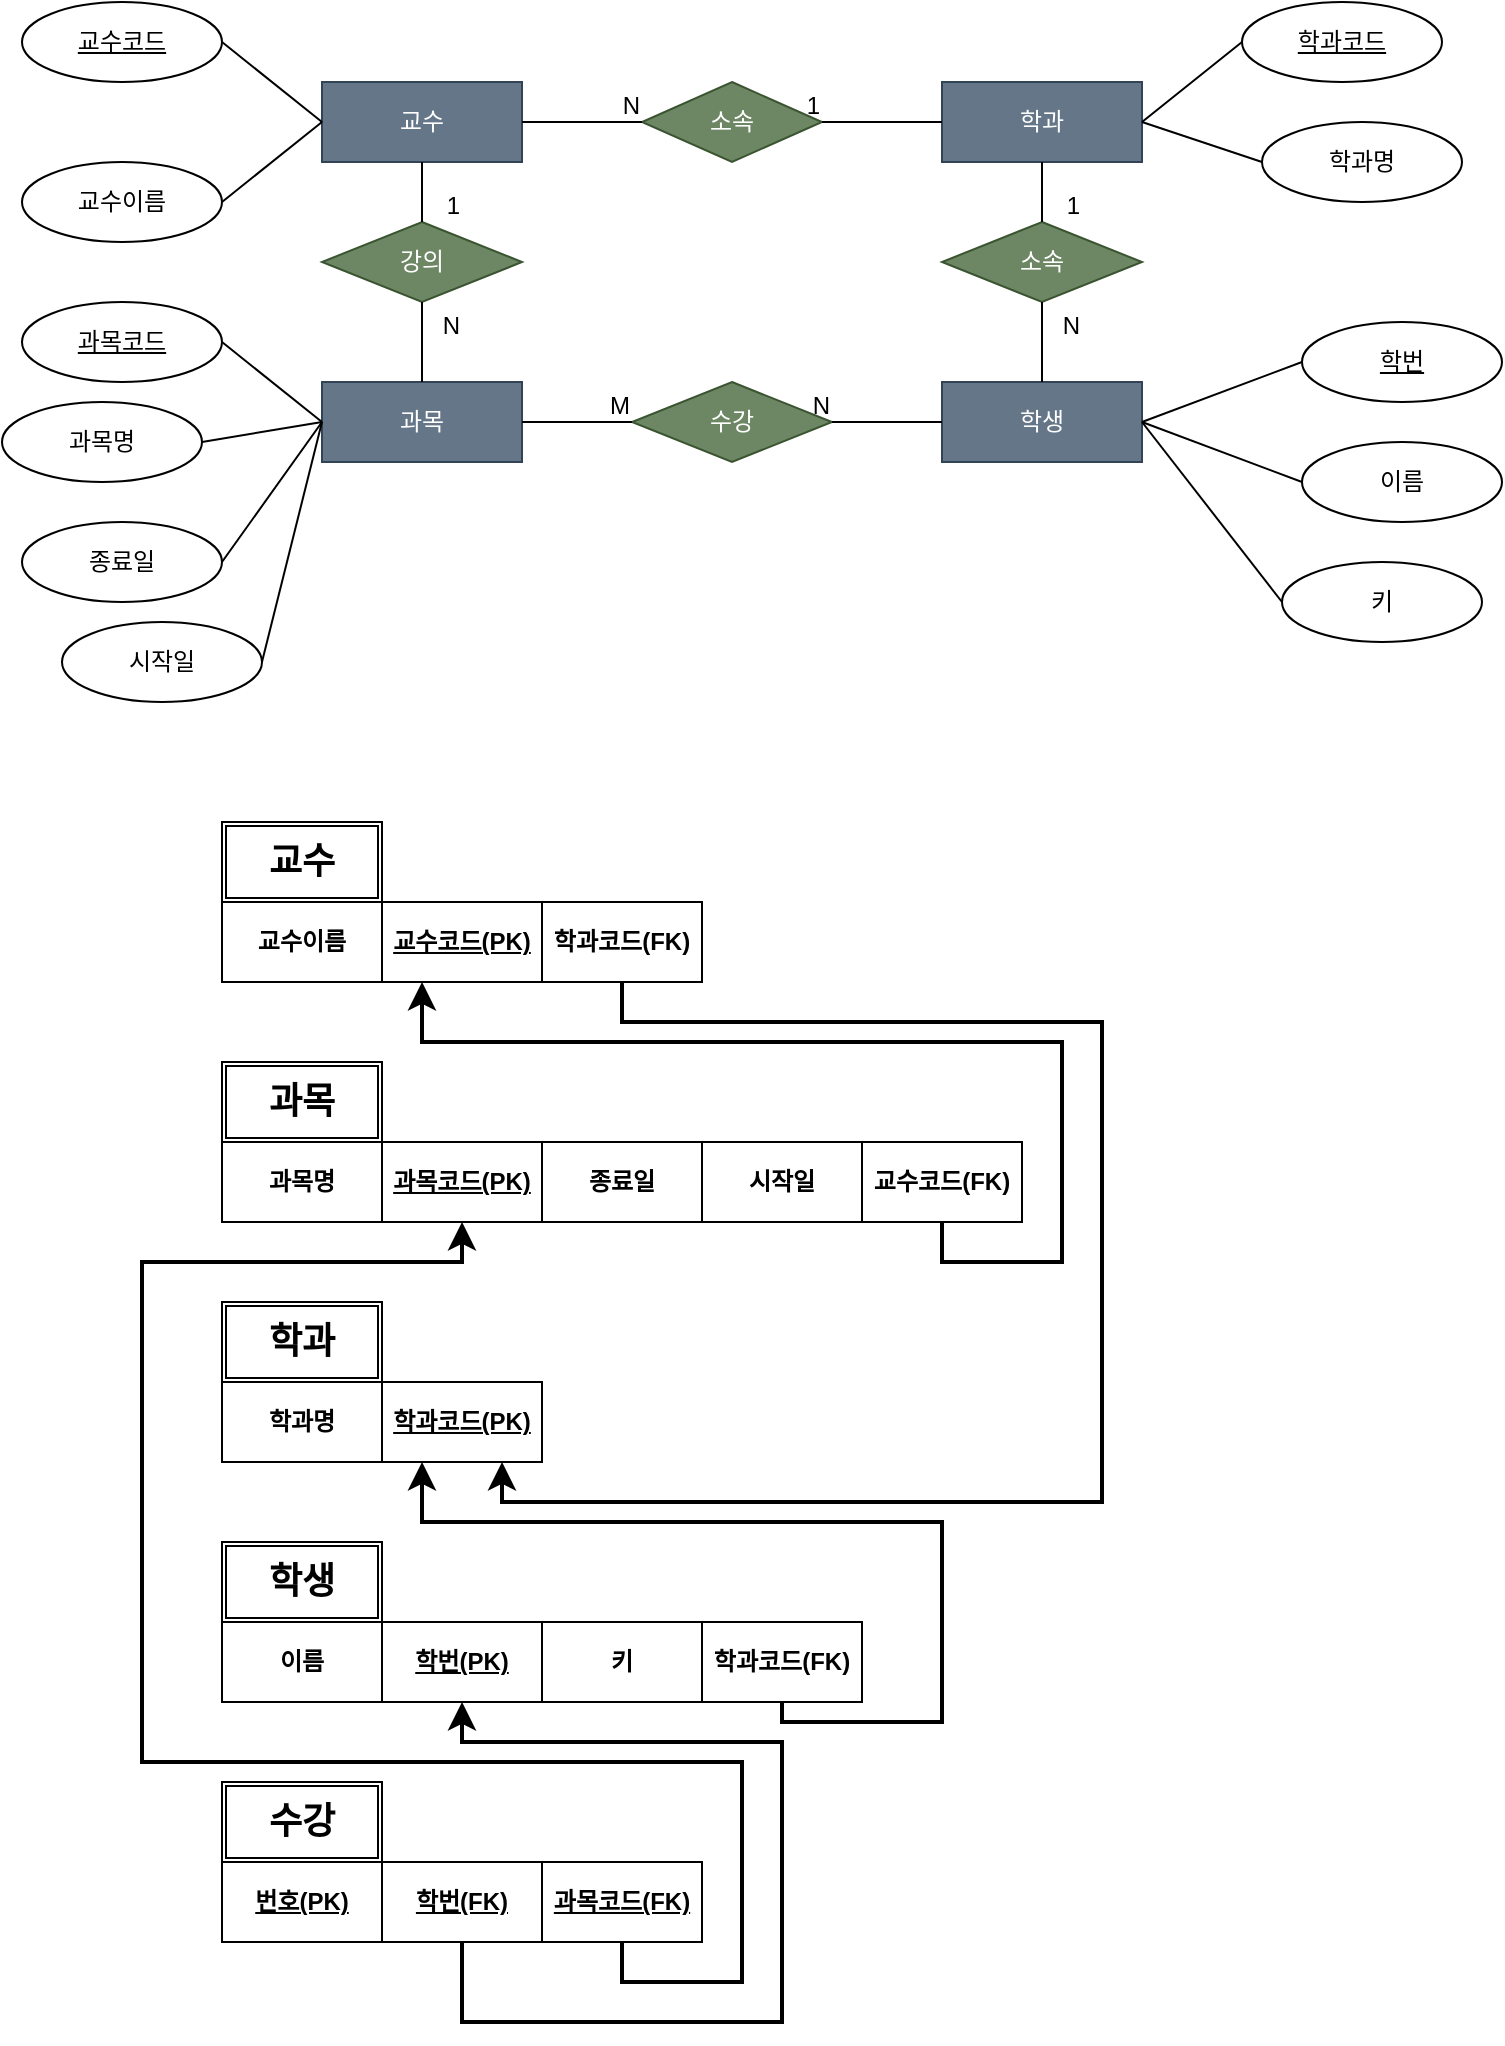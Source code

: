 <mxfile version="21.6.1" type="github">
  <diagram name="페이지-1" id="hMV_P6OA_SvpEyUkXTPh">
    <mxGraphModel dx="1050" dy="541" grid="1" gridSize="10" guides="1" tooltips="1" connect="1" arrows="1" fold="1" page="1" pageScale="1" pageWidth="827" pageHeight="1169" math="0" shadow="0">
      <root>
        <mxCell id="0" />
        <mxCell id="1" parent="0" />
        <mxCell id="XmVioUR_4xuLBQvQsVxn-1" value="교수" style="whiteSpace=wrap;html=1;align=center;fillColor=#647687;fontColor=#ffffff;strokeColor=#314354;" vertex="1" parent="1">
          <mxGeometry x="170" y="110" width="100" height="40" as="geometry" />
        </mxCell>
        <mxCell id="XmVioUR_4xuLBQvQsVxn-2" value="학과" style="whiteSpace=wrap;html=1;align=center;fillColor=#647687;fontColor=#ffffff;strokeColor=#314354;" vertex="1" parent="1">
          <mxGeometry x="480" y="110" width="100" height="40" as="geometry" />
        </mxCell>
        <mxCell id="XmVioUR_4xuLBQvQsVxn-4" value="학생" style="whiteSpace=wrap;html=1;align=center;fillColor=#647687;fontColor=#ffffff;strokeColor=#314354;" vertex="1" parent="1">
          <mxGeometry x="480" y="260" width="100" height="40" as="geometry" />
        </mxCell>
        <mxCell id="XmVioUR_4xuLBQvQsVxn-5" value="과목" style="whiteSpace=wrap;html=1;align=center;fillColor=#647687;fontColor=#ffffff;strokeColor=#314354;" vertex="1" parent="1">
          <mxGeometry x="170" y="260" width="100" height="40" as="geometry" />
        </mxCell>
        <mxCell id="XmVioUR_4xuLBQvQsVxn-6" value="소속" style="shape=rhombus;perimeter=rhombusPerimeter;whiteSpace=wrap;html=1;align=center;fillColor=#6d8764;fontColor=#ffffff;strokeColor=#3A5431;" vertex="1" parent="1">
          <mxGeometry x="480" y="180" width="100" height="40" as="geometry" />
        </mxCell>
        <mxCell id="XmVioUR_4xuLBQvQsVxn-7" value="강의" style="shape=rhombus;perimeter=rhombusPerimeter;whiteSpace=wrap;html=1;align=center;fillColor=#6d8764;fontColor=#ffffff;strokeColor=#3A5431;" vertex="1" parent="1">
          <mxGeometry x="170" y="180" width="100" height="40" as="geometry" />
        </mxCell>
        <mxCell id="XmVioUR_4xuLBQvQsVxn-8" value="소속" style="shape=rhombus;perimeter=rhombusPerimeter;whiteSpace=wrap;html=1;align=center;fillColor=#6d8764;fontColor=#ffffff;strokeColor=#3A5431;" vertex="1" parent="1">
          <mxGeometry x="330" y="110" width="90" height="40" as="geometry" />
        </mxCell>
        <mxCell id="XmVioUR_4xuLBQvQsVxn-10" value="수강" style="shape=rhombus;perimeter=rhombusPerimeter;whiteSpace=wrap;html=1;align=center;fillColor=#6d8764;fontColor=#ffffff;strokeColor=#3A5431;" vertex="1" parent="1">
          <mxGeometry x="325" y="260" width="100" height="40" as="geometry" />
        </mxCell>
        <mxCell id="XmVioUR_4xuLBQvQsVxn-11" value="과목명" style="ellipse;whiteSpace=wrap;html=1;align=center;" vertex="1" parent="1">
          <mxGeometry x="10" y="270" width="100" height="40" as="geometry" />
        </mxCell>
        <mxCell id="XmVioUR_4xuLBQvQsVxn-12" value="교수이름" style="ellipse;whiteSpace=wrap;html=1;align=center;" vertex="1" parent="1">
          <mxGeometry x="20" y="150" width="100" height="40" as="geometry" />
        </mxCell>
        <mxCell id="XmVioUR_4xuLBQvQsVxn-13" value="학과코드" style="ellipse;whiteSpace=wrap;html=1;align=center;fontStyle=4;" vertex="1" parent="1">
          <mxGeometry x="630" y="70" width="100" height="40" as="geometry" />
        </mxCell>
        <mxCell id="XmVioUR_4xuLBQvQsVxn-14" value="교수코드" style="ellipse;whiteSpace=wrap;html=1;align=center;fontStyle=4;" vertex="1" parent="1">
          <mxGeometry x="20" y="70" width="100" height="40" as="geometry" />
        </mxCell>
        <mxCell id="XmVioUR_4xuLBQvQsVxn-15" value="과목코드" style="ellipse;whiteSpace=wrap;html=1;align=center;fontStyle=4;" vertex="1" parent="1">
          <mxGeometry x="20" y="220" width="100" height="40" as="geometry" />
        </mxCell>
        <mxCell id="XmVioUR_4xuLBQvQsVxn-16" value="시작일" style="ellipse;whiteSpace=wrap;html=1;align=center;" vertex="1" parent="1">
          <mxGeometry x="40" y="380" width="100" height="40" as="geometry" />
        </mxCell>
        <mxCell id="XmVioUR_4xuLBQvQsVxn-17" value="종료일" style="ellipse;whiteSpace=wrap;html=1;align=center;" vertex="1" parent="1">
          <mxGeometry x="20" y="330" width="100" height="40" as="geometry" />
        </mxCell>
        <mxCell id="XmVioUR_4xuLBQvQsVxn-18" value="학번" style="ellipse;whiteSpace=wrap;html=1;align=center;fontStyle=4;" vertex="1" parent="1">
          <mxGeometry x="660" y="230" width="100" height="40" as="geometry" />
        </mxCell>
        <mxCell id="XmVioUR_4xuLBQvQsVxn-19" value="키" style="ellipse;whiteSpace=wrap;html=1;align=center;" vertex="1" parent="1">
          <mxGeometry x="650" y="350" width="100" height="40" as="geometry" />
        </mxCell>
        <mxCell id="XmVioUR_4xuLBQvQsVxn-20" value="이름" style="ellipse;whiteSpace=wrap;html=1;align=center;" vertex="1" parent="1">
          <mxGeometry x="660" y="290" width="100" height="40" as="geometry" />
        </mxCell>
        <mxCell id="XmVioUR_4xuLBQvQsVxn-21" value="학과명" style="ellipse;whiteSpace=wrap;html=1;align=center;" vertex="1" parent="1">
          <mxGeometry x="640" y="130" width="100" height="40" as="geometry" />
        </mxCell>
        <mxCell id="XmVioUR_4xuLBQvQsVxn-22" value="" style="endArrow=none;html=1;rounded=0;entryX=0;entryY=0.5;entryDx=0;entryDy=0;" edge="1" parent="1" target="XmVioUR_4xuLBQvQsVxn-1">
          <mxGeometry relative="1" as="geometry">
            <mxPoint x="120" y="90" as="sourcePoint" />
            <mxPoint x="280" y="89.5" as="targetPoint" />
          </mxGeometry>
        </mxCell>
        <mxCell id="XmVioUR_4xuLBQvQsVxn-25" value="" style="endArrow=none;html=1;rounded=0;exitX=1;exitY=0.5;exitDx=0;exitDy=0;entryX=0;entryY=0.5;entryDx=0;entryDy=0;" edge="1" parent="1" source="XmVioUR_4xuLBQvQsVxn-12" target="XmVioUR_4xuLBQvQsVxn-1">
          <mxGeometry relative="1" as="geometry">
            <mxPoint x="330" y="180" as="sourcePoint" />
            <mxPoint x="490" y="180" as="targetPoint" />
          </mxGeometry>
        </mxCell>
        <mxCell id="XmVioUR_4xuLBQvQsVxn-26" value="" style="endArrow=none;html=1;rounded=0;exitX=1;exitY=0.5;exitDx=0;exitDy=0;entryX=0;entryY=0.5;entryDx=0;entryDy=0;" edge="1" parent="1" source="XmVioUR_4xuLBQvQsVxn-15" target="XmVioUR_4xuLBQvQsVxn-5">
          <mxGeometry relative="1" as="geometry">
            <mxPoint x="330" y="180" as="sourcePoint" />
            <mxPoint x="490" y="180" as="targetPoint" />
          </mxGeometry>
        </mxCell>
        <mxCell id="XmVioUR_4xuLBQvQsVxn-27" value="" style="endArrow=none;html=1;rounded=0;exitX=1;exitY=0.5;exitDx=0;exitDy=0;entryX=0;entryY=0.5;entryDx=0;entryDy=0;" edge="1" parent="1" source="XmVioUR_4xuLBQvQsVxn-11" target="XmVioUR_4xuLBQvQsVxn-5">
          <mxGeometry relative="1" as="geometry">
            <mxPoint x="330" y="180" as="sourcePoint" />
            <mxPoint x="490" y="180" as="targetPoint" />
          </mxGeometry>
        </mxCell>
        <mxCell id="XmVioUR_4xuLBQvQsVxn-28" value="" style="endArrow=none;html=1;rounded=0;exitX=1;exitY=0.5;exitDx=0;exitDy=0;entryX=0;entryY=0.5;entryDx=0;entryDy=0;" edge="1" parent="1" source="XmVioUR_4xuLBQvQsVxn-17" target="XmVioUR_4xuLBQvQsVxn-5">
          <mxGeometry relative="1" as="geometry">
            <mxPoint x="330" y="180" as="sourcePoint" />
            <mxPoint x="490" y="180" as="targetPoint" />
          </mxGeometry>
        </mxCell>
        <mxCell id="XmVioUR_4xuLBQvQsVxn-29" value="" style="endArrow=none;html=1;rounded=0;exitX=1;exitY=0.5;exitDx=0;exitDy=0;entryX=0;entryY=0.5;entryDx=0;entryDy=0;" edge="1" parent="1" source="XmVioUR_4xuLBQvQsVxn-16" target="XmVioUR_4xuLBQvQsVxn-5">
          <mxGeometry relative="1" as="geometry">
            <mxPoint x="330" y="180" as="sourcePoint" />
            <mxPoint x="490" y="180" as="targetPoint" />
          </mxGeometry>
        </mxCell>
        <mxCell id="XmVioUR_4xuLBQvQsVxn-30" value="" style="endArrow=none;html=1;rounded=0;entryX=0;entryY=0.5;entryDx=0;entryDy=0;exitX=1;exitY=0.5;exitDx=0;exitDy=0;" edge="1" parent="1" source="XmVioUR_4xuLBQvQsVxn-2" target="XmVioUR_4xuLBQvQsVxn-13">
          <mxGeometry relative="1" as="geometry">
            <mxPoint x="330" y="180" as="sourcePoint" />
            <mxPoint x="490" y="180" as="targetPoint" />
          </mxGeometry>
        </mxCell>
        <mxCell id="XmVioUR_4xuLBQvQsVxn-31" value="" style="endArrow=none;html=1;rounded=0;entryX=0;entryY=0.5;entryDx=0;entryDy=0;exitX=1;exitY=0.5;exitDx=0;exitDy=0;" edge="1" parent="1" source="XmVioUR_4xuLBQvQsVxn-2" target="XmVioUR_4xuLBQvQsVxn-21">
          <mxGeometry relative="1" as="geometry">
            <mxPoint x="330" y="180" as="sourcePoint" />
            <mxPoint x="490" y="180" as="targetPoint" />
          </mxGeometry>
        </mxCell>
        <mxCell id="XmVioUR_4xuLBQvQsVxn-32" value="" style="endArrow=none;html=1;rounded=0;entryX=0;entryY=0.5;entryDx=0;entryDy=0;exitX=1;exitY=0.5;exitDx=0;exitDy=0;" edge="1" parent="1" source="XmVioUR_4xuLBQvQsVxn-4" target="XmVioUR_4xuLBQvQsVxn-18">
          <mxGeometry relative="1" as="geometry">
            <mxPoint x="330" y="180" as="sourcePoint" />
            <mxPoint x="490" y="180" as="targetPoint" />
          </mxGeometry>
        </mxCell>
        <mxCell id="XmVioUR_4xuLBQvQsVxn-33" value="" style="endArrow=none;html=1;rounded=0;entryX=0;entryY=0.5;entryDx=0;entryDy=0;exitX=1;exitY=0.5;exitDx=0;exitDy=0;" edge="1" parent="1" source="XmVioUR_4xuLBQvQsVxn-4" target="XmVioUR_4xuLBQvQsVxn-20">
          <mxGeometry relative="1" as="geometry">
            <mxPoint x="330" y="180" as="sourcePoint" />
            <mxPoint x="490" y="180" as="targetPoint" />
          </mxGeometry>
        </mxCell>
        <mxCell id="XmVioUR_4xuLBQvQsVxn-34" value="" style="endArrow=none;html=1;rounded=0;entryX=0;entryY=0.5;entryDx=0;entryDy=0;exitX=1;exitY=0.5;exitDx=0;exitDy=0;" edge="1" parent="1" source="XmVioUR_4xuLBQvQsVxn-4" target="XmVioUR_4xuLBQvQsVxn-19">
          <mxGeometry relative="1" as="geometry">
            <mxPoint x="330" y="180" as="sourcePoint" />
            <mxPoint x="490" y="180" as="targetPoint" />
          </mxGeometry>
        </mxCell>
        <mxCell id="XmVioUR_4xuLBQvQsVxn-35" value="" style="endArrow=none;html=1;rounded=0;entryX=0.5;entryY=1;entryDx=0;entryDy=0;exitX=0.5;exitY=0;exitDx=0;exitDy=0;" edge="1" parent="1" source="XmVioUR_4xuLBQvQsVxn-5" target="XmVioUR_4xuLBQvQsVxn-7">
          <mxGeometry relative="1" as="geometry">
            <mxPoint x="330" y="180" as="sourcePoint" />
            <mxPoint x="490" y="180" as="targetPoint" />
          </mxGeometry>
        </mxCell>
        <mxCell id="XmVioUR_4xuLBQvQsVxn-36" value="N" style="resizable=0;html=1;whiteSpace=wrap;align=right;verticalAlign=bottom;" connectable="0" vertex="1" parent="XmVioUR_4xuLBQvQsVxn-35">
          <mxGeometry x="1" relative="1" as="geometry">
            <mxPoint x="20" y="20" as="offset" />
          </mxGeometry>
        </mxCell>
        <mxCell id="XmVioUR_4xuLBQvQsVxn-37" value="" style="endArrow=none;html=1;rounded=0;exitX=0.5;exitY=1;exitDx=0;exitDy=0;entryX=0.5;entryY=0;entryDx=0;entryDy=0;" edge="1" parent="1" source="XmVioUR_4xuLBQvQsVxn-1" target="XmVioUR_4xuLBQvQsVxn-7">
          <mxGeometry relative="1" as="geometry">
            <mxPoint x="330" y="180" as="sourcePoint" />
            <mxPoint x="490" y="180" as="targetPoint" />
          </mxGeometry>
        </mxCell>
        <mxCell id="XmVioUR_4xuLBQvQsVxn-38" value="1" style="resizable=0;html=1;whiteSpace=wrap;align=right;verticalAlign=bottom;" connectable="0" vertex="1" parent="XmVioUR_4xuLBQvQsVxn-37">
          <mxGeometry x="1" relative="1" as="geometry">
            <mxPoint x="20" as="offset" />
          </mxGeometry>
        </mxCell>
        <mxCell id="XmVioUR_4xuLBQvQsVxn-39" value="" style="endArrow=none;html=1;rounded=0;entryX=0;entryY=0.5;entryDx=0;entryDy=0;exitX=1;exitY=0.5;exitDx=0;exitDy=0;" edge="1" parent="1" source="XmVioUR_4xuLBQvQsVxn-1" target="XmVioUR_4xuLBQvQsVxn-8">
          <mxGeometry relative="1" as="geometry">
            <mxPoint x="330" y="180" as="sourcePoint" />
            <mxPoint x="490" y="180" as="targetPoint" />
          </mxGeometry>
        </mxCell>
        <mxCell id="XmVioUR_4xuLBQvQsVxn-40" value="N" style="resizable=0;html=1;whiteSpace=wrap;align=right;verticalAlign=bottom;" connectable="0" vertex="1" parent="XmVioUR_4xuLBQvQsVxn-39">
          <mxGeometry x="1" relative="1" as="geometry" />
        </mxCell>
        <mxCell id="XmVioUR_4xuLBQvQsVxn-41" value="" style="endArrow=none;html=1;rounded=0;entryX=1;entryY=0.5;entryDx=0;entryDy=0;exitX=0;exitY=0.5;exitDx=0;exitDy=0;" edge="1" parent="1" source="XmVioUR_4xuLBQvQsVxn-2" target="XmVioUR_4xuLBQvQsVxn-8">
          <mxGeometry relative="1" as="geometry">
            <mxPoint x="330" y="180" as="sourcePoint" />
            <mxPoint x="490" y="180" as="targetPoint" />
          </mxGeometry>
        </mxCell>
        <mxCell id="XmVioUR_4xuLBQvQsVxn-42" value="1" style="resizable=0;html=1;whiteSpace=wrap;align=right;verticalAlign=bottom;" connectable="0" vertex="1" parent="XmVioUR_4xuLBQvQsVxn-41">
          <mxGeometry x="1" relative="1" as="geometry" />
        </mxCell>
        <mxCell id="XmVioUR_4xuLBQvQsVxn-43" value="" style="endArrow=none;html=1;rounded=0;entryX=0.5;entryY=0;entryDx=0;entryDy=0;exitX=0.5;exitY=1;exitDx=0;exitDy=0;" edge="1" parent="1" source="XmVioUR_4xuLBQvQsVxn-2" target="XmVioUR_4xuLBQvQsVxn-6">
          <mxGeometry relative="1" as="geometry">
            <mxPoint x="330" y="180" as="sourcePoint" />
            <mxPoint x="490" y="180" as="targetPoint" />
          </mxGeometry>
        </mxCell>
        <mxCell id="XmVioUR_4xuLBQvQsVxn-44" value="1" style="resizable=0;html=1;whiteSpace=wrap;align=right;verticalAlign=bottom;" connectable="0" vertex="1" parent="XmVioUR_4xuLBQvQsVxn-43">
          <mxGeometry x="1" relative="1" as="geometry">
            <mxPoint x="20" as="offset" />
          </mxGeometry>
        </mxCell>
        <mxCell id="XmVioUR_4xuLBQvQsVxn-45" value="" style="endArrow=none;html=1;rounded=0;entryX=0.5;entryY=1;entryDx=0;entryDy=0;exitX=0.5;exitY=0;exitDx=0;exitDy=0;" edge="1" parent="1" source="XmVioUR_4xuLBQvQsVxn-4" target="XmVioUR_4xuLBQvQsVxn-6">
          <mxGeometry relative="1" as="geometry">
            <mxPoint x="330" y="180" as="sourcePoint" />
            <mxPoint x="490" y="180" as="targetPoint" />
          </mxGeometry>
        </mxCell>
        <mxCell id="XmVioUR_4xuLBQvQsVxn-46" value="N" style="resizable=0;html=1;whiteSpace=wrap;align=right;verticalAlign=bottom;" connectable="0" vertex="1" parent="XmVioUR_4xuLBQvQsVxn-45">
          <mxGeometry x="1" relative="1" as="geometry">
            <mxPoint x="20" y="20" as="offset" />
          </mxGeometry>
        </mxCell>
        <mxCell id="XmVioUR_4xuLBQvQsVxn-67" value="" style="endArrow=none;html=1;rounded=0;exitX=1;exitY=0.5;exitDx=0;exitDy=0;entryX=0;entryY=0.5;entryDx=0;entryDy=0;" edge="1" parent="1" source="XmVioUR_4xuLBQvQsVxn-5" target="XmVioUR_4xuLBQvQsVxn-10">
          <mxGeometry relative="1" as="geometry">
            <mxPoint x="310" y="40" as="sourcePoint" />
            <mxPoint x="470" y="40" as="targetPoint" />
          </mxGeometry>
        </mxCell>
        <mxCell id="XmVioUR_4xuLBQvQsVxn-68" value="M" style="resizable=0;html=1;whiteSpace=wrap;align=right;verticalAlign=bottom;" connectable="0" vertex="1" parent="XmVioUR_4xuLBQvQsVxn-67">
          <mxGeometry x="1" relative="1" as="geometry" />
        </mxCell>
        <mxCell id="XmVioUR_4xuLBQvQsVxn-69" value="" style="endArrow=none;html=1;rounded=0;entryX=1;entryY=0.5;entryDx=0;entryDy=0;exitX=0;exitY=0.5;exitDx=0;exitDy=0;" edge="1" parent="1" source="XmVioUR_4xuLBQvQsVxn-4" target="XmVioUR_4xuLBQvQsVxn-10">
          <mxGeometry relative="1" as="geometry">
            <mxPoint x="330" y="180" as="sourcePoint" />
            <mxPoint x="490" y="180" as="targetPoint" />
          </mxGeometry>
        </mxCell>
        <mxCell id="XmVioUR_4xuLBQvQsVxn-70" value="N" style="resizable=0;html=1;whiteSpace=wrap;align=right;verticalAlign=bottom;" connectable="0" vertex="1" parent="XmVioUR_4xuLBQvQsVxn-69">
          <mxGeometry x="1" relative="1" as="geometry" />
        </mxCell>
        <mxCell id="XmVioUR_4xuLBQvQsVxn-88" value="교수이름" style="rounded=0;whiteSpace=wrap;html=1;fontStyle=1" vertex="1" parent="1">
          <mxGeometry x="120" y="520" width="80" height="40" as="geometry" />
        </mxCell>
        <mxCell id="XmVioUR_4xuLBQvQsVxn-89" value="&lt;u&gt;&lt;b&gt;교수코드(PK)&lt;/b&gt;&lt;/u&gt;" style="rounded=0;whiteSpace=wrap;html=1;" vertex="1" parent="1">
          <mxGeometry x="200" y="520" width="80" height="40" as="geometry" />
        </mxCell>
        <mxCell id="XmVioUR_4xuLBQvQsVxn-90" value="과목명" style="rounded=0;whiteSpace=wrap;html=1;fontStyle=1" vertex="1" parent="1">
          <mxGeometry x="120" y="640" width="80" height="40" as="geometry" />
        </mxCell>
        <mxCell id="XmVioUR_4xuLBQvQsVxn-91" value="과목코드(PK)" style="rounded=0;whiteSpace=wrap;html=1;fontStyle=5" vertex="1" parent="1">
          <mxGeometry x="200" y="640" width="80" height="40" as="geometry" />
        </mxCell>
        <mxCell id="XmVioUR_4xuLBQvQsVxn-92" value="종료일" style="rounded=0;whiteSpace=wrap;html=1;fontStyle=1" vertex="1" parent="1">
          <mxGeometry x="280" y="640" width="80" height="40" as="geometry" />
        </mxCell>
        <mxCell id="XmVioUR_4xuLBQvQsVxn-93" value="시작일" style="rounded=0;whiteSpace=wrap;html=1;fontStyle=1" vertex="1" parent="1">
          <mxGeometry x="360" y="640" width="80" height="40" as="geometry" />
        </mxCell>
        <mxCell id="XmVioUR_4xuLBQvQsVxn-94" value="학과명" style="rounded=0;whiteSpace=wrap;html=1;fontStyle=1" vertex="1" parent="1">
          <mxGeometry x="120" y="760" width="80" height="40" as="geometry" />
        </mxCell>
        <mxCell id="XmVioUR_4xuLBQvQsVxn-95" value="학과코드(PK)" style="rounded=0;whiteSpace=wrap;html=1;fontStyle=5" vertex="1" parent="1">
          <mxGeometry x="200" y="760" width="80" height="40" as="geometry" />
        </mxCell>
        <mxCell id="XmVioUR_4xuLBQvQsVxn-96" value="이름" style="rounded=0;whiteSpace=wrap;html=1;fontStyle=1" vertex="1" parent="1">
          <mxGeometry x="120" y="880" width="80" height="40" as="geometry" />
        </mxCell>
        <mxCell id="XmVioUR_4xuLBQvQsVxn-97" value="학번(PK)" style="rounded=0;whiteSpace=wrap;html=1;fontStyle=5" vertex="1" parent="1">
          <mxGeometry x="200" y="880" width="80" height="40" as="geometry" />
        </mxCell>
        <mxCell id="XmVioUR_4xuLBQvQsVxn-98" value="키" style="rounded=0;whiteSpace=wrap;html=1;fontStyle=1" vertex="1" parent="1">
          <mxGeometry x="280" y="880" width="80" height="40" as="geometry" />
        </mxCell>
        <mxCell id="XmVioUR_4xuLBQvQsVxn-99" value="학과코드(FK)" style="rounded=0;whiteSpace=wrap;html=1;fontStyle=1" vertex="1" parent="1">
          <mxGeometry x="360" y="880" width="80" height="40" as="geometry" />
        </mxCell>
        <mxCell id="XmVioUR_4xuLBQvQsVxn-101" value="학과코드(FK)" style="rounded=0;whiteSpace=wrap;html=1;fontStyle=1" vertex="1" parent="1">
          <mxGeometry x="280" y="520" width="80" height="40" as="geometry" />
        </mxCell>
        <mxCell id="XmVioUR_4xuLBQvQsVxn-103" value="" style="edgeStyle=segmentEdgeStyle;endArrow=classic;html=1;curved=0;rounded=0;endSize=8;startSize=8;exitX=0.5;exitY=1;exitDx=0;exitDy=0;strokeWidth=2;entryX=0.75;entryY=1;entryDx=0;entryDy=0;" edge="1" parent="1" source="XmVioUR_4xuLBQvQsVxn-101" target="XmVioUR_4xuLBQvQsVxn-95">
          <mxGeometry width="50" height="50" relative="1" as="geometry">
            <mxPoint x="440" y="660" as="sourcePoint" />
            <mxPoint x="220" y="800" as="targetPoint" />
            <Array as="points">
              <mxPoint x="320" y="580" />
              <mxPoint x="560" y="580" />
              <mxPoint x="560" y="820" />
              <mxPoint x="260" y="820" />
            </Array>
          </mxGeometry>
        </mxCell>
        <mxCell id="XmVioUR_4xuLBQvQsVxn-106" value="" style="edgeStyle=segmentEdgeStyle;endArrow=classic;html=1;curved=0;rounded=0;endSize=8;startSize=8;exitX=0.5;exitY=1;exitDx=0;exitDy=0;strokeWidth=2;" edge="1" parent="1" source="XmVioUR_4xuLBQvQsVxn-99">
          <mxGeometry width="50" height="50" relative="1" as="geometry">
            <mxPoint x="390" y="710" as="sourcePoint" />
            <mxPoint x="220" y="800" as="targetPoint" />
            <Array as="points">
              <mxPoint x="400" y="930" />
              <mxPoint x="480" y="930" />
              <mxPoint x="480" y="830" />
              <mxPoint x="220" y="830" />
            </Array>
          </mxGeometry>
        </mxCell>
        <mxCell id="XmVioUR_4xuLBQvQsVxn-109" value="교수" style="shape=ext;double=1;rounded=0;whiteSpace=wrap;html=1;fontStyle=1;fontSize=18;" vertex="1" parent="1">
          <mxGeometry x="120" y="480" width="80" height="40" as="geometry" />
        </mxCell>
        <mxCell id="XmVioUR_4xuLBQvQsVxn-110" value="과목" style="shape=ext;double=1;rounded=0;whiteSpace=wrap;html=1;fontSize=18;fontStyle=1" vertex="1" parent="1">
          <mxGeometry x="120" y="600" width="80" height="40" as="geometry" />
        </mxCell>
        <mxCell id="XmVioUR_4xuLBQvQsVxn-111" value="학과" style="shape=ext;double=1;rounded=0;whiteSpace=wrap;html=1;fontSize=18;fontStyle=1" vertex="1" parent="1">
          <mxGeometry x="120" y="720" width="80" height="40" as="geometry" />
        </mxCell>
        <mxCell id="XmVioUR_4xuLBQvQsVxn-112" value="학생" style="shape=ext;double=1;rounded=0;whiteSpace=wrap;html=1;fontSize=18;fontStyle=1" vertex="1" parent="1">
          <mxGeometry x="120" y="840" width="80" height="40" as="geometry" />
        </mxCell>
        <mxCell id="XmVioUR_4xuLBQvQsVxn-113" value="수강" style="shape=ext;double=1;rounded=0;whiteSpace=wrap;html=1;fontSize=18;fontStyle=1" vertex="1" parent="1">
          <mxGeometry x="120" y="960" width="80" height="40" as="geometry" />
        </mxCell>
        <mxCell id="XmVioUR_4xuLBQvQsVxn-114" value="학번(FK)" style="rounded=0;whiteSpace=wrap;html=1;fontStyle=5" vertex="1" parent="1">
          <mxGeometry x="200" y="1000" width="80" height="40" as="geometry" />
        </mxCell>
        <mxCell id="XmVioUR_4xuLBQvQsVxn-115" value="번호(PK)" style="rounded=0;whiteSpace=wrap;html=1;fontStyle=5" vertex="1" parent="1">
          <mxGeometry x="120" y="1000" width="80" height="40" as="geometry" />
        </mxCell>
        <mxCell id="XmVioUR_4xuLBQvQsVxn-116" value="과목코드(FK)" style="rounded=0;whiteSpace=wrap;html=1;fontStyle=5" vertex="1" parent="1">
          <mxGeometry x="280" y="1000" width="80" height="40" as="geometry" />
        </mxCell>
        <mxCell id="XmVioUR_4xuLBQvQsVxn-117" value="&lt;span&gt;&lt;b&gt;교수코드(FK)&lt;/b&gt;&lt;/span&gt;" style="rounded=0;whiteSpace=wrap;html=1;fontStyle=0" vertex="1" parent="1">
          <mxGeometry x="440" y="640" width="80" height="40" as="geometry" />
        </mxCell>
        <mxCell id="XmVioUR_4xuLBQvQsVxn-118" value="" style="edgeStyle=segmentEdgeStyle;endArrow=classic;html=1;curved=0;rounded=0;endSize=8;startSize=8;exitX=0.5;exitY=1;exitDx=0;exitDy=0;entryX=0.25;entryY=1;entryDx=0;entryDy=0;strokeWidth=2;" edge="1" parent="1" source="XmVioUR_4xuLBQvQsVxn-117" target="XmVioUR_4xuLBQvQsVxn-89">
          <mxGeometry width="50" height="50" relative="1" as="geometry">
            <mxPoint x="520" y="730" as="sourcePoint" />
            <mxPoint x="440" y="760" as="targetPoint" />
            <Array as="points">
              <mxPoint x="480" y="700" />
              <mxPoint x="540" y="700" />
              <mxPoint x="540" y="590" />
              <mxPoint x="220" y="590" />
            </Array>
          </mxGeometry>
        </mxCell>
        <mxCell id="XmVioUR_4xuLBQvQsVxn-119" value="" style="edgeStyle=segmentEdgeStyle;endArrow=classic;html=1;curved=0;rounded=0;endSize=8;startSize=8;exitX=0.5;exitY=1;exitDx=0;exitDy=0;entryX=0.5;entryY=1;entryDx=0;entryDy=0;strokeWidth=2;" edge="1" parent="1" source="XmVioUR_4xuLBQvQsVxn-116" target="XmVioUR_4xuLBQvQsVxn-91">
          <mxGeometry width="50" height="50" relative="1" as="geometry">
            <mxPoint x="390" y="910" as="sourcePoint" />
            <mxPoint x="440" y="860" as="targetPoint" />
            <Array as="points">
              <mxPoint x="320" y="1060" />
              <mxPoint x="380" y="1060" />
              <mxPoint x="380" y="950" />
              <mxPoint x="80" y="950" />
              <mxPoint x="80" y="700" />
              <mxPoint x="240" y="700" />
            </Array>
          </mxGeometry>
        </mxCell>
        <mxCell id="XmVioUR_4xuLBQvQsVxn-120" value="" style="edgeStyle=segmentEdgeStyle;endArrow=classic;html=1;curved=0;rounded=0;endSize=8;startSize=8;exitX=0.5;exitY=1;exitDx=0;exitDy=0;entryX=0.5;entryY=1;entryDx=0;entryDy=0;strokeWidth=2;" edge="1" parent="1" source="XmVioUR_4xuLBQvQsVxn-114" target="XmVioUR_4xuLBQvQsVxn-97">
          <mxGeometry width="50" height="50" relative="1" as="geometry">
            <mxPoint x="390" y="910" as="sourcePoint" />
            <mxPoint x="440" y="860" as="targetPoint" />
            <Array as="points">
              <mxPoint x="240" y="1080" />
              <mxPoint x="400" y="1080" />
              <mxPoint x="400" y="940" />
              <mxPoint x="240" y="940" />
            </Array>
          </mxGeometry>
        </mxCell>
      </root>
    </mxGraphModel>
  </diagram>
</mxfile>
